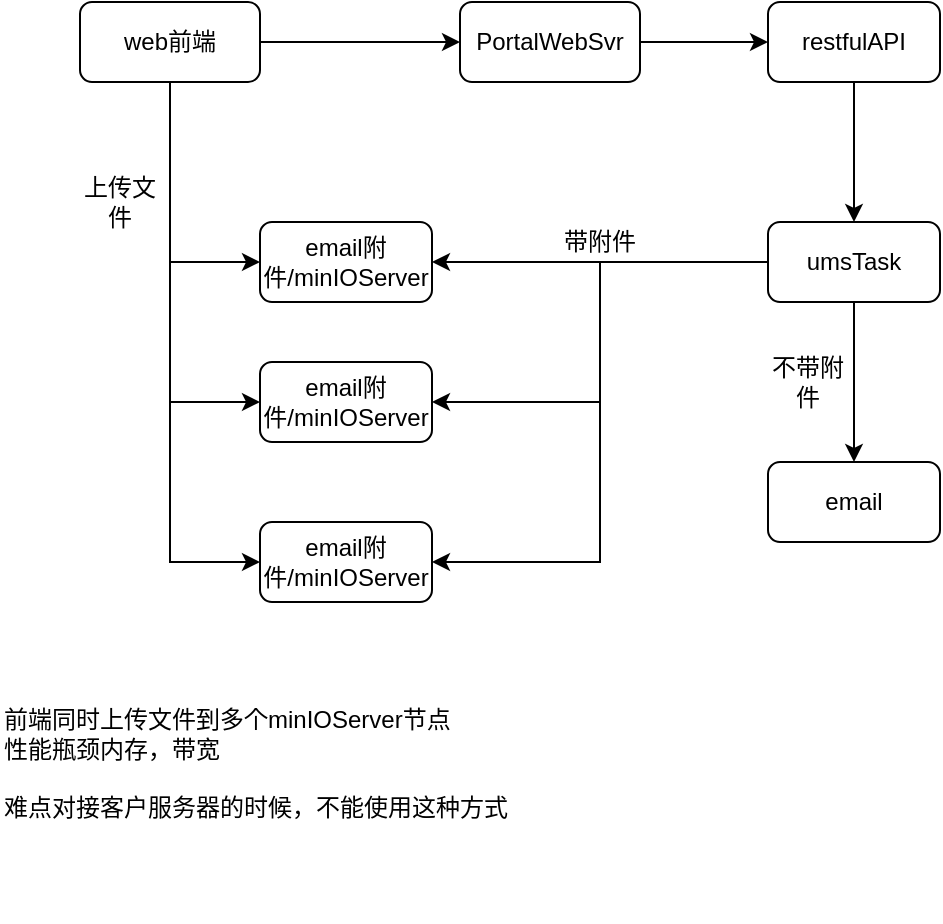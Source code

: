 <mxfile version="15.0.6" type="github">
  <diagram id="C5RBs43oDa-KdzZeNtuy" name="Page-1">
    <mxGraphModel dx="1475" dy="762" grid="1" gridSize="10" guides="1" tooltips="1" connect="1" arrows="1" fold="1" page="1" pageScale="1" pageWidth="827" pageHeight="1169" math="0" shadow="0">
      <root>
        <mxCell id="WIyWlLk6GJQsqaUBKTNV-0" />
        <mxCell id="WIyWlLk6GJQsqaUBKTNV-1" parent="WIyWlLk6GJQsqaUBKTNV-0" />
        <mxCell id="zN8sy_I-Qj54PKLklImm-1" style="edgeStyle=orthogonalEdgeStyle;rounded=0;orthogonalLoop=1;jettySize=auto;html=1;exitX=1;exitY=0.5;exitDx=0;exitDy=0;" edge="1" parent="WIyWlLk6GJQsqaUBKTNV-1" source="WIyWlLk6GJQsqaUBKTNV-3">
          <mxGeometry relative="1" as="geometry">
            <mxPoint x="260" y="110" as="targetPoint" />
          </mxGeometry>
        </mxCell>
        <mxCell id="zN8sy_I-Qj54PKLklImm-25" style="edgeStyle=orthogonalEdgeStyle;rounded=0;orthogonalLoop=1;jettySize=auto;html=1;entryX=0;entryY=0.5;entryDx=0;entryDy=0;" edge="1" parent="WIyWlLk6GJQsqaUBKTNV-1" source="WIyWlLk6GJQsqaUBKTNV-3" target="zN8sy_I-Qj54PKLklImm-9">
          <mxGeometry relative="1" as="geometry" />
        </mxCell>
        <mxCell id="zN8sy_I-Qj54PKLklImm-26" style="edgeStyle=orthogonalEdgeStyle;rounded=0;orthogonalLoop=1;jettySize=auto;html=1;entryX=0;entryY=0.5;entryDx=0;entryDy=0;" edge="1" parent="WIyWlLk6GJQsqaUBKTNV-1" source="WIyWlLk6GJQsqaUBKTNV-3" target="zN8sy_I-Qj54PKLklImm-16">
          <mxGeometry relative="1" as="geometry" />
        </mxCell>
        <mxCell id="zN8sy_I-Qj54PKLklImm-27" style="edgeStyle=orthogonalEdgeStyle;rounded=0;orthogonalLoop=1;jettySize=auto;html=1;entryX=0;entryY=0.5;entryDx=0;entryDy=0;" edge="1" parent="WIyWlLk6GJQsqaUBKTNV-1" source="WIyWlLk6GJQsqaUBKTNV-3" target="zN8sy_I-Qj54PKLklImm-17">
          <mxGeometry relative="1" as="geometry" />
        </mxCell>
        <mxCell id="WIyWlLk6GJQsqaUBKTNV-3" value="web前端" style="rounded=1;whiteSpace=wrap;html=1;fontSize=12;glass=0;strokeWidth=1;shadow=0;" parent="WIyWlLk6GJQsqaUBKTNV-1" vertex="1">
          <mxGeometry x="70" y="90" width="90" height="40" as="geometry" />
        </mxCell>
        <mxCell id="zN8sy_I-Qj54PKLklImm-3" style="edgeStyle=orthogonalEdgeStyle;rounded=0;orthogonalLoop=1;jettySize=auto;html=1;exitX=1;exitY=0.5;exitDx=0;exitDy=0;entryX=0;entryY=0.5;entryDx=0;entryDy=0;" edge="1" parent="WIyWlLk6GJQsqaUBKTNV-1" source="WIyWlLk6GJQsqaUBKTNV-7" target="WIyWlLk6GJQsqaUBKTNV-12">
          <mxGeometry relative="1" as="geometry" />
        </mxCell>
        <mxCell id="WIyWlLk6GJQsqaUBKTNV-7" value="PortalWebSvr" style="rounded=1;whiteSpace=wrap;html=1;fontSize=12;glass=0;strokeWidth=1;shadow=0;" parent="WIyWlLk6GJQsqaUBKTNV-1" vertex="1">
          <mxGeometry x="260" y="90" width="90" height="40" as="geometry" />
        </mxCell>
        <mxCell id="zN8sy_I-Qj54PKLklImm-6" style="edgeStyle=orthogonalEdgeStyle;rounded=0;orthogonalLoop=1;jettySize=auto;html=1;exitX=0.5;exitY=1;exitDx=0;exitDy=0;entryX=0.5;entryY=0;entryDx=0;entryDy=0;" edge="1" parent="WIyWlLk6GJQsqaUBKTNV-1" source="WIyWlLk6GJQsqaUBKTNV-12" target="zN8sy_I-Qj54PKLklImm-5">
          <mxGeometry relative="1" as="geometry" />
        </mxCell>
        <mxCell id="WIyWlLk6GJQsqaUBKTNV-12" value="restfulAPI" style="rounded=1;whiteSpace=wrap;html=1;fontSize=12;glass=0;strokeWidth=1;shadow=0;" parent="WIyWlLk6GJQsqaUBKTNV-1" vertex="1">
          <mxGeometry x="414" y="90" width="86" height="40" as="geometry" />
        </mxCell>
        <mxCell id="zN8sy_I-Qj54PKLklImm-8" style="edgeStyle=orthogonalEdgeStyle;rounded=0;orthogonalLoop=1;jettySize=auto;html=1;exitX=0.5;exitY=1;exitDx=0;exitDy=0;entryX=0.5;entryY=0;entryDx=0;entryDy=0;" edge="1" parent="WIyWlLk6GJQsqaUBKTNV-1" source="zN8sy_I-Qj54PKLklImm-5" target="zN8sy_I-Qj54PKLklImm-7">
          <mxGeometry relative="1" as="geometry" />
        </mxCell>
        <mxCell id="zN8sy_I-Qj54PKLklImm-11" style="edgeStyle=orthogonalEdgeStyle;rounded=0;orthogonalLoop=1;jettySize=auto;html=1;" edge="1" parent="WIyWlLk6GJQsqaUBKTNV-1" source="zN8sy_I-Qj54PKLklImm-5" target="zN8sy_I-Qj54PKLklImm-9">
          <mxGeometry relative="1" as="geometry" />
        </mxCell>
        <mxCell id="zN8sy_I-Qj54PKLklImm-5" value="umsTask" style="rounded=1;whiteSpace=wrap;html=1;fontSize=12;glass=0;strokeWidth=1;shadow=0;" vertex="1" parent="WIyWlLk6GJQsqaUBKTNV-1">
          <mxGeometry x="414" y="200" width="86" height="40" as="geometry" />
        </mxCell>
        <mxCell id="zN8sy_I-Qj54PKLklImm-7" value="email" style="rounded=1;whiteSpace=wrap;html=1;fontSize=12;glass=0;strokeWidth=1;shadow=0;" vertex="1" parent="WIyWlLk6GJQsqaUBKTNV-1">
          <mxGeometry x="414" y="320" width="86" height="40" as="geometry" />
        </mxCell>
        <mxCell id="zN8sy_I-Qj54PKLklImm-18" style="edgeStyle=orthogonalEdgeStyle;rounded=0;orthogonalLoop=1;jettySize=auto;html=1;entryX=1;entryY=0.5;entryDx=0;entryDy=0;exitX=0.5;exitY=1;exitDx=0;exitDy=0;" edge="1" parent="WIyWlLk6GJQsqaUBKTNV-1" source="zN8sy_I-Qj54PKLklImm-12" target="zN8sy_I-Qj54PKLklImm-16">
          <mxGeometry relative="1" as="geometry" />
        </mxCell>
        <mxCell id="zN8sy_I-Qj54PKLklImm-9" value="email附件/minIOServer" style="rounded=1;whiteSpace=wrap;html=1;fontSize=12;glass=0;strokeWidth=1;shadow=0;" vertex="1" parent="WIyWlLk6GJQsqaUBKTNV-1">
          <mxGeometry x="160" y="200" width="86" height="40" as="geometry" />
        </mxCell>
        <mxCell id="zN8sy_I-Qj54PKLklImm-19" style="edgeStyle=orthogonalEdgeStyle;rounded=0;orthogonalLoop=1;jettySize=auto;html=1;exitX=0.5;exitY=1;exitDx=0;exitDy=0;entryX=1;entryY=0.5;entryDx=0;entryDy=0;" edge="1" parent="WIyWlLk6GJQsqaUBKTNV-1" source="zN8sy_I-Qj54PKLklImm-12" target="zN8sy_I-Qj54PKLklImm-17">
          <mxGeometry relative="1" as="geometry" />
        </mxCell>
        <mxCell id="zN8sy_I-Qj54PKLklImm-12" value="带附件" style="text;html=1;strokeColor=none;fillColor=none;align=center;verticalAlign=middle;whiteSpace=wrap;rounded=0;" vertex="1" parent="WIyWlLk6GJQsqaUBKTNV-1">
          <mxGeometry x="310" y="200" width="40" height="20" as="geometry" />
        </mxCell>
        <mxCell id="zN8sy_I-Qj54PKLklImm-14" value="不带附件" style="text;html=1;strokeColor=none;fillColor=none;align=center;verticalAlign=middle;whiteSpace=wrap;rounded=0;" vertex="1" parent="WIyWlLk6GJQsqaUBKTNV-1">
          <mxGeometry x="414" y="270" width="40" height="20" as="geometry" />
        </mxCell>
        <mxCell id="zN8sy_I-Qj54PKLklImm-16" value="email附件/minIOServer" style="rounded=1;whiteSpace=wrap;html=1;fontSize=12;glass=0;strokeWidth=1;shadow=0;" vertex="1" parent="WIyWlLk6GJQsqaUBKTNV-1">
          <mxGeometry x="160" y="270" width="86" height="40" as="geometry" />
        </mxCell>
        <mxCell id="zN8sy_I-Qj54PKLklImm-17" value="email附件/minIOServer" style="rounded=1;whiteSpace=wrap;html=1;fontSize=12;glass=0;strokeWidth=1;shadow=0;" vertex="1" parent="WIyWlLk6GJQsqaUBKTNV-1">
          <mxGeometry x="160" y="350" width="86" height="40" as="geometry" />
        </mxCell>
        <mxCell id="zN8sy_I-Qj54PKLklImm-28" value="上传文件" style="text;html=1;strokeColor=none;fillColor=none;align=center;verticalAlign=middle;whiteSpace=wrap;rounded=0;" vertex="1" parent="WIyWlLk6GJQsqaUBKTNV-1">
          <mxGeometry x="70" y="180" width="40" height="20" as="geometry" />
        </mxCell>
        <mxCell id="zN8sy_I-Qj54PKLklImm-29" value="前端同时上传文件到多个minIOServer节点&lt;br&gt;性能瓶颈内存，带宽&lt;br&gt;&lt;br&gt;难点对接客户服务器的时候，不能使用这种方式&lt;br&gt;&lt;br&gt;&lt;br&gt;" style="text;html=1;strokeColor=none;fillColor=none;align=left;verticalAlign=middle;whiteSpace=wrap;rounded=0;" vertex="1" parent="WIyWlLk6GJQsqaUBKTNV-1">
          <mxGeometry x="30" y="420" width="260" height="130" as="geometry" />
        </mxCell>
      </root>
    </mxGraphModel>
  </diagram>
</mxfile>
